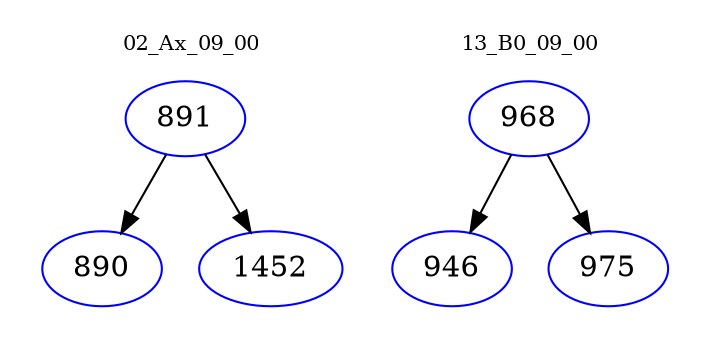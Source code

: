 digraph{
subgraph cluster_0 {
color = white
label = "02_Ax_09_00";
fontsize=10;
T0_891 [label="891", color="blue"]
T0_891 -> T0_890 [color="black"]
T0_890 [label="890", color="blue"]
T0_891 -> T0_1452 [color="black"]
T0_1452 [label="1452", color="blue"]
}
subgraph cluster_1 {
color = white
label = "13_B0_09_00";
fontsize=10;
T1_968 [label="968", color="blue"]
T1_968 -> T1_946 [color="black"]
T1_946 [label="946", color="blue"]
T1_968 -> T1_975 [color="black"]
T1_975 [label="975", color="blue"]
}
}
